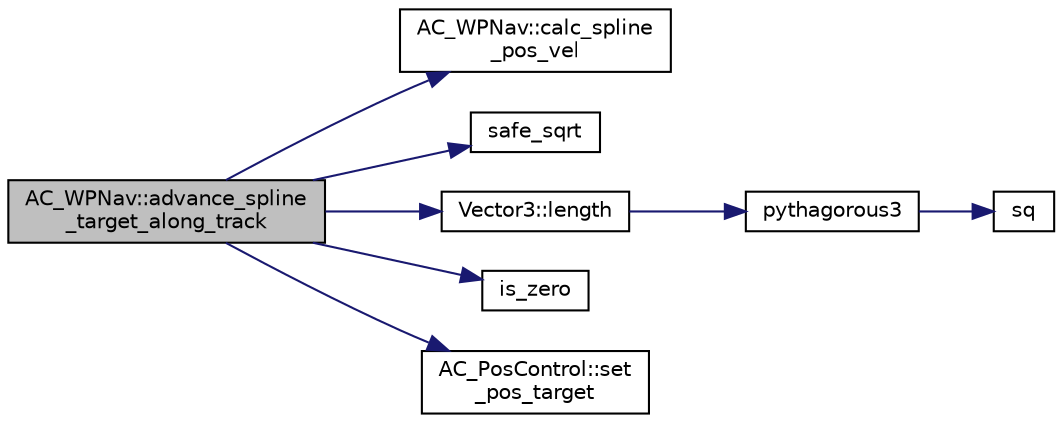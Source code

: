 digraph "AC_WPNav::advance_spline_target_along_track"
{
 // INTERACTIVE_SVG=YES
  edge [fontname="Helvetica",fontsize="10",labelfontname="Helvetica",labelfontsize="10"];
  node [fontname="Helvetica",fontsize="10",shape=record];
  rankdir="LR";
  Node1 [label="AC_WPNav::advance_spline\l_target_along_track",height=0.2,width=0.4,color="black", fillcolor="grey75", style="filled" fontcolor="black"];
  Node1 -> Node2 [color="midnightblue",fontsize="10",style="solid",fontname="Helvetica"];
  Node2 [label="AC_WPNav::calc_spline\l_pos_vel",height=0.2,width=0.4,color="black", fillcolor="white", style="filled",URL="$classAC__WPNav.html#a3bd02c16cf547cd92584d908f65ccb50",tooltip="relies on update_spline_solution being called when the segment&#39;s origin and destination were set ..."];
  Node1 -> Node3 [color="midnightblue",fontsize="10",style="solid",fontname="Helvetica"];
  Node3 [label="safe_sqrt",height=0.2,width=0.4,color="black", fillcolor="white", style="filled",URL="$AP__Math_8cpp.html#a7b812b7e8008b90ab24bcd9c3b0e8e3b"];
  Node1 -> Node4 [color="midnightblue",fontsize="10",style="solid",fontname="Helvetica"];
  Node4 [label="Vector3::length",height=0.2,width=0.4,color="black", fillcolor="white", style="filled",URL="$classVector3.html#ac1fd5514e368a1e1c2d13f71eda18345"];
  Node4 -> Node5 [color="midnightblue",fontsize="10",style="solid",fontname="Helvetica"];
  Node5 [label="pythagorous3",height=0.2,width=0.4,color="black", fillcolor="white", style="filled",URL="$AP__Math_8cpp.html#ac09c78b18c2ad21b9a04081f119f11c0"];
  Node5 -> Node6 [color="midnightblue",fontsize="10",style="solid",fontname="Helvetica"];
  Node6 [label="sq",height=0.2,width=0.4,color="black", fillcolor="white", style="filled",URL="$AP__Math_8cpp.html#a996fdbe87607543eef5dcb234f6bc017"];
  Node1 -> Node7 [color="midnightblue",fontsize="10",style="solid",fontname="Helvetica"];
  Node7 [label="is_zero",height=0.2,width=0.4,color="black", fillcolor="white", style="filled",URL="$AP__Math_8h.html#a108b79eeb35c5d58f324458ec9e1e9f2"];
  Node1 -> Node8 [color="midnightblue",fontsize="10",style="solid",fontname="Helvetica"];
  Node8 [label="AC_PosControl::set\l_pos_target",height=0.2,width=0.4,color="black", fillcolor="white", style="filled",URL="$classAC__PosControl.html#ad70a79da0c5dcde97ccf848b03e7356a",tooltip="set_pos_target in cm from home "];
}
